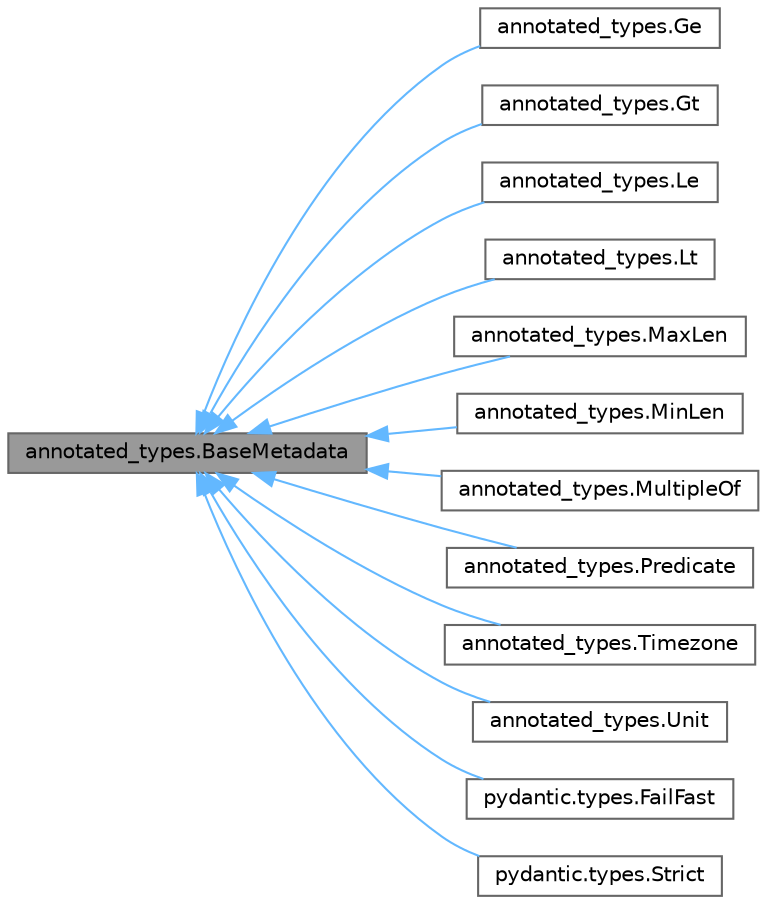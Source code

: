 digraph "annotated_types.BaseMetadata"
{
 // LATEX_PDF_SIZE
  bgcolor="transparent";
  edge [fontname=Helvetica,fontsize=10,labelfontname=Helvetica,labelfontsize=10];
  node [fontname=Helvetica,fontsize=10,shape=box,height=0.2,width=0.4];
  rankdir="LR";
  Node1 [id="Node000001",label="annotated_types.BaseMetadata",height=0.2,width=0.4,color="gray40", fillcolor="grey60", style="filled", fontcolor="black",tooltip=" "];
  Node1 -> Node2 [id="edge1_Node000001_Node000002",dir="back",color="steelblue1",style="solid",tooltip=" "];
  Node2 [id="Node000002",label="annotated_types.Ge",height=0.2,width=0.4,color="gray40", fillcolor="white", style="filled",URL="$classannotated__types_1_1Ge.html",tooltip=" "];
  Node1 -> Node3 [id="edge2_Node000001_Node000003",dir="back",color="steelblue1",style="solid",tooltip=" "];
  Node3 [id="Node000003",label="annotated_types.Gt",height=0.2,width=0.4,color="gray40", fillcolor="white", style="filled",URL="$classannotated__types_1_1Gt.html",tooltip=" "];
  Node1 -> Node4 [id="edge3_Node000001_Node000004",dir="back",color="steelblue1",style="solid",tooltip=" "];
  Node4 [id="Node000004",label="annotated_types.Le",height=0.2,width=0.4,color="gray40", fillcolor="white", style="filled",URL="$classannotated__types_1_1Le.html",tooltip=" "];
  Node1 -> Node5 [id="edge4_Node000001_Node000005",dir="back",color="steelblue1",style="solid",tooltip=" "];
  Node5 [id="Node000005",label="annotated_types.Lt",height=0.2,width=0.4,color="gray40", fillcolor="white", style="filled",URL="$classannotated__types_1_1Lt.html",tooltip=" "];
  Node1 -> Node6 [id="edge5_Node000001_Node000006",dir="back",color="steelblue1",style="solid",tooltip=" "];
  Node6 [id="Node000006",label="annotated_types.MaxLen",height=0.2,width=0.4,color="gray40", fillcolor="white", style="filled",URL="$classannotated__types_1_1MaxLen.html",tooltip=" "];
  Node1 -> Node7 [id="edge6_Node000001_Node000007",dir="back",color="steelblue1",style="solid",tooltip=" "];
  Node7 [id="Node000007",label="annotated_types.MinLen",height=0.2,width=0.4,color="gray40", fillcolor="white", style="filled",URL="$classannotated__types_1_1MinLen.html",tooltip=" "];
  Node1 -> Node8 [id="edge7_Node000001_Node000008",dir="back",color="steelblue1",style="solid",tooltip=" "];
  Node8 [id="Node000008",label="annotated_types.MultipleOf",height=0.2,width=0.4,color="gray40", fillcolor="white", style="filled",URL="$classannotated__types_1_1MultipleOf.html",tooltip=" "];
  Node1 -> Node9 [id="edge8_Node000001_Node000009",dir="back",color="steelblue1",style="solid",tooltip=" "];
  Node9 [id="Node000009",label="annotated_types.Predicate",height=0.2,width=0.4,color="gray40", fillcolor="white", style="filled",URL="$classannotated__types_1_1Predicate.html",tooltip=" "];
  Node1 -> Node10 [id="edge9_Node000001_Node000010",dir="back",color="steelblue1",style="solid",tooltip=" "];
  Node10 [id="Node000010",label="annotated_types.Timezone",height=0.2,width=0.4,color="gray40", fillcolor="white", style="filled",URL="$classannotated__types_1_1Timezone.html",tooltip=" "];
  Node1 -> Node11 [id="edge10_Node000001_Node000011",dir="back",color="steelblue1",style="solid",tooltip=" "];
  Node11 [id="Node000011",label="annotated_types.Unit",height=0.2,width=0.4,color="gray40", fillcolor="white", style="filled",URL="$classannotated__types_1_1Unit.html",tooltip=" "];
  Node1 -> Node12 [id="edge11_Node000001_Node000012",dir="back",color="steelblue1",style="solid",tooltip=" "];
  Node12 [id="Node000012",label="pydantic.types.FailFast",height=0.2,width=0.4,color="gray40", fillcolor="white", style="filled",URL="$classpydantic_1_1types_1_1FailFast.html",tooltip=" "];
  Node1 -> Node13 [id="edge12_Node000001_Node000013",dir="back",color="steelblue1",style="solid",tooltip=" "];
  Node13 [id="Node000013",label="pydantic.types.Strict",height=0.2,width=0.4,color="gray40", fillcolor="white", style="filled",URL="$classpydantic_1_1types_1_1Strict.html",tooltip="!! abstract \"Usage Documentation\" Strict Mode with Annotated Strict"];
}
